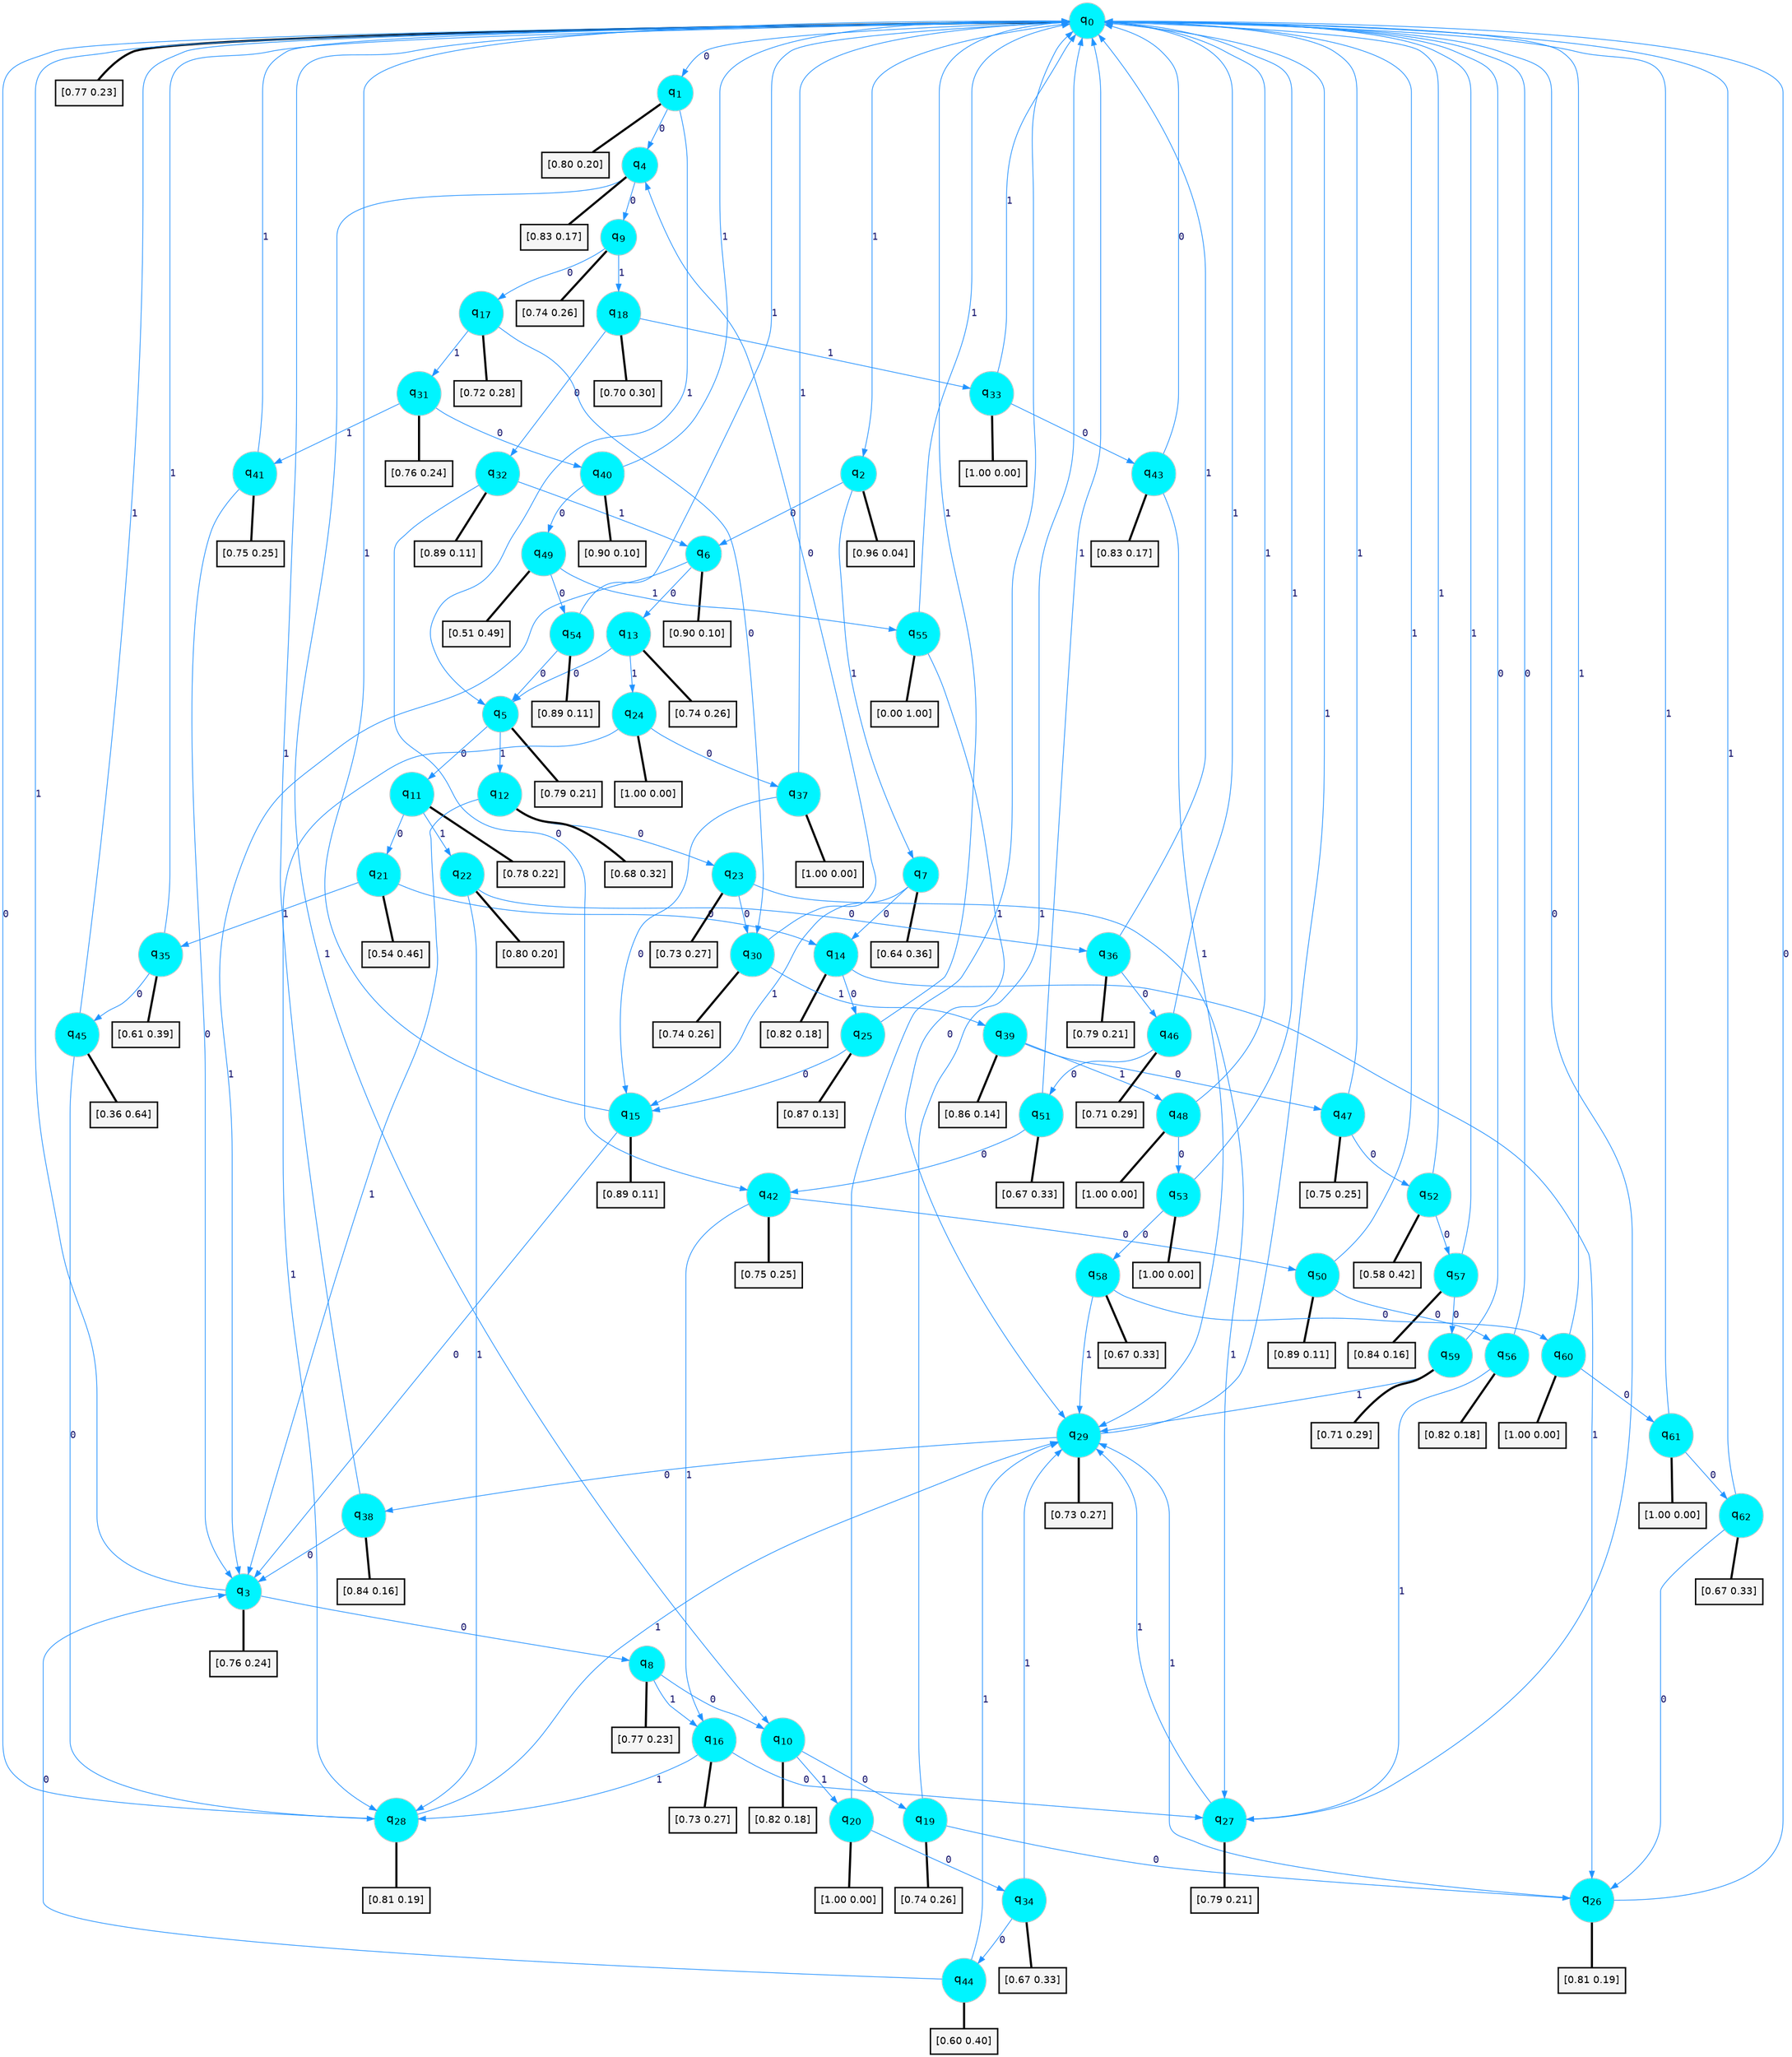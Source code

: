 digraph G {
graph [
bgcolor=transparent, dpi=300, rankdir=TD, size="40,25"];
node [
color=gray, fillcolor=turquoise1, fontcolor=black, fontname=Helvetica, fontsize=16, fontweight=bold, shape=circle, style=filled];
edge [
arrowsize=1, color=dodgerblue1, fontcolor=midnightblue, fontname=courier, fontweight=bold, penwidth=1, style=solid, weight=20];
0[label=<q<SUB>0</SUB>>];
1[label=<q<SUB>1</SUB>>];
2[label=<q<SUB>2</SUB>>];
3[label=<q<SUB>3</SUB>>];
4[label=<q<SUB>4</SUB>>];
5[label=<q<SUB>5</SUB>>];
6[label=<q<SUB>6</SUB>>];
7[label=<q<SUB>7</SUB>>];
8[label=<q<SUB>8</SUB>>];
9[label=<q<SUB>9</SUB>>];
10[label=<q<SUB>10</SUB>>];
11[label=<q<SUB>11</SUB>>];
12[label=<q<SUB>12</SUB>>];
13[label=<q<SUB>13</SUB>>];
14[label=<q<SUB>14</SUB>>];
15[label=<q<SUB>15</SUB>>];
16[label=<q<SUB>16</SUB>>];
17[label=<q<SUB>17</SUB>>];
18[label=<q<SUB>18</SUB>>];
19[label=<q<SUB>19</SUB>>];
20[label=<q<SUB>20</SUB>>];
21[label=<q<SUB>21</SUB>>];
22[label=<q<SUB>22</SUB>>];
23[label=<q<SUB>23</SUB>>];
24[label=<q<SUB>24</SUB>>];
25[label=<q<SUB>25</SUB>>];
26[label=<q<SUB>26</SUB>>];
27[label=<q<SUB>27</SUB>>];
28[label=<q<SUB>28</SUB>>];
29[label=<q<SUB>29</SUB>>];
30[label=<q<SUB>30</SUB>>];
31[label=<q<SUB>31</SUB>>];
32[label=<q<SUB>32</SUB>>];
33[label=<q<SUB>33</SUB>>];
34[label=<q<SUB>34</SUB>>];
35[label=<q<SUB>35</SUB>>];
36[label=<q<SUB>36</SUB>>];
37[label=<q<SUB>37</SUB>>];
38[label=<q<SUB>38</SUB>>];
39[label=<q<SUB>39</SUB>>];
40[label=<q<SUB>40</SUB>>];
41[label=<q<SUB>41</SUB>>];
42[label=<q<SUB>42</SUB>>];
43[label=<q<SUB>43</SUB>>];
44[label=<q<SUB>44</SUB>>];
45[label=<q<SUB>45</SUB>>];
46[label=<q<SUB>46</SUB>>];
47[label=<q<SUB>47</SUB>>];
48[label=<q<SUB>48</SUB>>];
49[label=<q<SUB>49</SUB>>];
50[label=<q<SUB>50</SUB>>];
51[label=<q<SUB>51</SUB>>];
52[label=<q<SUB>52</SUB>>];
53[label=<q<SUB>53</SUB>>];
54[label=<q<SUB>54</SUB>>];
55[label=<q<SUB>55</SUB>>];
56[label=<q<SUB>56</SUB>>];
57[label=<q<SUB>57</SUB>>];
58[label=<q<SUB>58</SUB>>];
59[label=<q<SUB>59</SUB>>];
60[label=<q<SUB>60</SUB>>];
61[label=<q<SUB>61</SUB>>];
62[label=<q<SUB>62</SUB>>];
63[label="[0.77 0.23]", shape=box,fontcolor=black, fontname=Helvetica, fontsize=14, penwidth=2, fillcolor=whitesmoke,color=black];
64[label="[0.80 0.20]", shape=box,fontcolor=black, fontname=Helvetica, fontsize=14, penwidth=2, fillcolor=whitesmoke,color=black];
65[label="[0.96 0.04]", shape=box,fontcolor=black, fontname=Helvetica, fontsize=14, penwidth=2, fillcolor=whitesmoke,color=black];
66[label="[0.76 0.24]", shape=box,fontcolor=black, fontname=Helvetica, fontsize=14, penwidth=2, fillcolor=whitesmoke,color=black];
67[label="[0.83 0.17]", shape=box,fontcolor=black, fontname=Helvetica, fontsize=14, penwidth=2, fillcolor=whitesmoke,color=black];
68[label="[0.79 0.21]", shape=box,fontcolor=black, fontname=Helvetica, fontsize=14, penwidth=2, fillcolor=whitesmoke,color=black];
69[label="[0.90 0.10]", shape=box,fontcolor=black, fontname=Helvetica, fontsize=14, penwidth=2, fillcolor=whitesmoke,color=black];
70[label="[0.64 0.36]", shape=box,fontcolor=black, fontname=Helvetica, fontsize=14, penwidth=2, fillcolor=whitesmoke,color=black];
71[label="[0.77 0.23]", shape=box,fontcolor=black, fontname=Helvetica, fontsize=14, penwidth=2, fillcolor=whitesmoke,color=black];
72[label="[0.74 0.26]", shape=box,fontcolor=black, fontname=Helvetica, fontsize=14, penwidth=2, fillcolor=whitesmoke,color=black];
73[label="[0.82 0.18]", shape=box,fontcolor=black, fontname=Helvetica, fontsize=14, penwidth=2, fillcolor=whitesmoke,color=black];
74[label="[0.78 0.22]", shape=box,fontcolor=black, fontname=Helvetica, fontsize=14, penwidth=2, fillcolor=whitesmoke,color=black];
75[label="[0.68 0.32]", shape=box,fontcolor=black, fontname=Helvetica, fontsize=14, penwidth=2, fillcolor=whitesmoke,color=black];
76[label="[0.74 0.26]", shape=box,fontcolor=black, fontname=Helvetica, fontsize=14, penwidth=2, fillcolor=whitesmoke,color=black];
77[label="[0.82 0.18]", shape=box,fontcolor=black, fontname=Helvetica, fontsize=14, penwidth=2, fillcolor=whitesmoke,color=black];
78[label="[0.89 0.11]", shape=box,fontcolor=black, fontname=Helvetica, fontsize=14, penwidth=2, fillcolor=whitesmoke,color=black];
79[label="[0.73 0.27]", shape=box,fontcolor=black, fontname=Helvetica, fontsize=14, penwidth=2, fillcolor=whitesmoke,color=black];
80[label="[0.72 0.28]", shape=box,fontcolor=black, fontname=Helvetica, fontsize=14, penwidth=2, fillcolor=whitesmoke,color=black];
81[label="[0.70 0.30]", shape=box,fontcolor=black, fontname=Helvetica, fontsize=14, penwidth=2, fillcolor=whitesmoke,color=black];
82[label="[0.74 0.26]", shape=box,fontcolor=black, fontname=Helvetica, fontsize=14, penwidth=2, fillcolor=whitesmoke,color=black];
83[label="[1.00 0.00]", shape=box,fontcolor=black, fontname=Helvetica, fontsize=14, penwidth=2, fillcolor=whitesmoke,color=black];
84[label="[0.54 0.46]", shape=box,fontcolor=black, fontname=Helvetica, fontsize=14, penwidth=2, fillcolor=whitesmoke,color=black];
85[label="[0.80 0.20]", shape=box,fontcolor=black, fontname=Helvetica, fontsize=14, penwidth=2, fillcolor=whitesmoke,color=black];
86[label="[0.73 0.27]", shape=box,fontcolor=black, fontname=Helvetica, fontsize=14, penwidth=2, fillcolor=whitesmoke,color=black];
87[label="[1.00 0.00]", shape=box,fontcolor=black, fontname=Helvetica, fontsize=14, penwidth=2, fillcolor=whitesmoke,color=black];
88[label="[0.87 0.13]", shape=box,fontcolor=black, fontname=Helvetica, fontsize=14, penwidth=2, fillcolor=whitesmoke,color=black];
89[label="[0.81 0.19]", shape=box,fontcolor=black, fontname=Helvetica, fontsize=14, penwidth=2, fillcolor=whitesmoke,color=black];
90[label="[0.79 0.21]", shape=box,fontcolor=black, fontname=Helvetica, fontsize=14, penwidth=2, fillcolor=whitesmoke,color=black];
91[label="[0.81 0.19]", shape=box,fontcolor=black, fontname=Helvetica, fontsize=14, penwidth=2, fillcolor=whitesmoke,color=black];
92[label="[0.73 0.27]", shape=box,fontcolor=black, fontname=Helvetica, fontsize=14, penwidth=2, fillcolor=whitesmoke,color=black];
93[label="[0.74 0.26]", shape=box,fontcolor=black, fontname=Helvetica, fontsize=14, penwidth=2, fillcolor=whitesmoke,color=black];
94[label="[0.76 0.24]", shape=box,fontcolor=black, fontname=Helvetica, fontsize=14, penwidth=2, fillcolor=whitesmoke,color=black];
95[label="[0.89 0.11]", shape=box,fontcolor=black, fontname=Helvetica, fontsize=14, penwidth=2, fillcolor=whitesmoke,color=black];
96[label="[1.00 0.00]", shape=box,fontcolor=black, fontname=Helvetica, fontsize=14, penwidth=2, fillcolor=whitesmoke,color=black];
97[label="[0.67 0.33]", shape=box,fontcolor=black, fontname=Helvetica, fontsize=14, penwidth=2, fillcolor=whitesmoke,color=black];
98[label="[0.61 0.39]", shape=box,fontcolor=black, fontname=Helvetica, fontsize=14, penwidth=2, fillcolor=whitesmoke,color=black];
99[label="[0.79 0.21]", shape=box,fontcolor=black, fontname=Helvetica, fontsize=14, penwidth=2, fillcolor=whitesmoke,color=black];
100[label="[1.00 0.00]", shape=box,fontcolor=black, fontname=Helvetica, fontsize=14, penwidth=2, fillcolor=whitesmoke,color=black];
101[label="[0.84 0.16]", shape=box,fontcolor=black, fontname=Helvetica, fontsize=14, penwidth=2, fillcolor=whitesmoke,color=black];
102[label="[0.86 0.14]", shape=box,fontcolor=black, fontname=Helvetica, fontsize=14, penwidth=2, fillcolor=whitesmoke,color=black];
103[label="[0.90 0.10]", shape=box,fontcolor=black, fontname=Helvetica, fontsize=14, penwidth=2, fillcolor=whitesmoke,color=black];
104[label="[0.75 0.25]", shape=box,fontcolor=black, fontname=Helvetica, fontsize=14, penwidth=2, fillcolor=whitesmoke,color=black];
105[label="[0.75 0.25]", shape=box,fontcolor=black, fontname=Helvetica, fontsize=14, penwidth=2, fillcolor=whitesmoke,color=black];
106[label="[0.83 0.17]", shape=box,fontcolor=black, fontname=Helvetica, fontsize=14, penwidth=2, fillcolor=whitesmoke,color=black];
107[label="[0.60 0.40]", shape=box,fontcolor=black, fontname=Helvetica, fontsize=14, penwidth=2, fillcolor=whitesmoke,color=black];
108[label="[0.36 0.64]", shape=box,fontcolor=black, fontname=Helvetica, fontsize=14, penwidth=2, fillcolor=whitesmoke,color=black];
109[label="[0.71 0.29]", shape=box,fontcolor=black, fontname=Helvetica, fontsize=14, penwidth=2, fillcolor=whitesmoke,color=black];
110[label="[0.75 0.25]", shape=box,fontcolor=black, fontname=Helvetica, fontsize=14, penwidth=2, fillcolor=whitesmoke,color=black];
111[label="[1.00 0.00]", shape=box,fontcolor=black, fontname=Helvetica, fontsize=14, penwidth=2, fillcolor=whitesmoke,color=black];
112[label="[0.51 0.49]", shape=box,fontcolor=black, fontname=Helvetica, fontsize=14, penwidth=2, fillcolor=whitesmoke,color=black];
113[label="[0.89 0.11]", shape=box,fontcolor=black, fontname=Helvetica, fontsize=14, penwidth=2, fillcolor=whitesmoke,color=black];
114[label="[0.67 0.33]", shape=box,fontcolor=black, fontname=Helvetica, fontsize=14, penwidth=2, fillcolor=whitesmoke,color=black];
115[label="[0.58 0.42]", shape=box,fontcolor=black, fontname=Helvetica, fontsize=14, penwidth=2, fillcolor=whitesmoke,color=black];
116[label="[1.00 0.00]", shape=box,fontcolor=black, fontname=Helvetica, fontsize=14, penwidth=2, fillcolor=whitesmoke,color=black];
117[label="[0.89 0.11]", shape=box,fontcolor=black, fontname=Helvetica, fontsize=14, penwidth=2, fillcolor=whitesmoke,color=black];
118[label="[0.00 1.00]", shape=box,fontcolor=black, fontname=Helvetica, fontsize=14, penwidth=2, fillcolor=whitesmoke,color=black];
119[label="[0.82 0.18]", shape=box,fontcolor=black, fontname=Helvetica, fontsize=14, penwidth=2, fillcolor=whitesmoke,color=black];
120[label="[0.84 0.16]", shape=box,fontcolor=black, fontname=Helvetica, fontsize=14, penwidth=2, fillcolor=whitesmoke,color=black];
121[label="[0.67 0.33]", shape=box,fontcolor=black, fontname=Helvetica, fontsize=14, penwidth=2, fillcolor=whitesmoke,color=black];
122[label="[0.71 0.29]", shape=box,fontcolor=black, fontname=Helvetica, fontsize=14, penwidth=2, fillcolor=whitesmoke,color=black];
123[label="[1.00 0.00]", shape=box,fontcolor=black, fontname=Helvetica, fontsize=14, penwidth=2, fillcolor=whitesmoke,color=black];
124[label="[1.00 0.00]", shape=box,fontcolor=black, fontname=Helvetica, fontsize=14, penwidth=2, fillcolor=whitesmoke,color=black];
125[label="[0.67 0.33]", shape=box,fontcolor=black, fontname=Helvetica, fontsize=14, penwidth=2, fillcolor=whitesmoke,color=black];
0->1 [label=0];
0->2 [label=1];
0->63 [arrowhead=none, penwidth=3,color=black];
1->4 [label=0];
1->5 [label=1];
1->64 [arrowhead=none, penwidth=3,color=black];
2->6 [label=0];
2->7 [label=1];
2->65 [arrowhead=none, penwidth=3,color=black];
3->8 [label=0];
3->0 [label=1];
3->66 [arrowhead=none, penwidth=3,color=black];
4->9 [label=0];
4->10 [label=1];
4->67 [arrowhead=none, penwidth=3,color=black];
5->11 [label=0];
5->12 [label=1];
5->68 [arrowhead=none, penwidth=3,color=black];
6->13 [label=0];
6->3 [label=1];
6->69 [arrowhead=none, penwidth=3,color=black];
7->14 [label=0];
7->15 [label=1];
7->70 [arrowhead=none, penwidth=3,color=black];
8->10 [label=0];
8->16 [label=1];
8->71 [arrowhead=none, penwidth=3,color=black];
9->17 [label=0];
9->18 [label=1];
9->72 [arrowhead=none, penwidth=3,color=black];
10->19 [label=0];
10->20 [label=1];
10->73 [arrowhead=none, penwidth=3,color=black];
11->21 [label=0];
11->22 [label=1];
11->74 [arrowhead=none, penwidth=3,color=black];
12->23 [label=0];
12->3 [label=1];
12->75 [arrowhead=none, penwidth=3,color=black];
13->5 [label=0];
13->24 [label=1];
13->76 [arrowhead=none, penwidth=3,color=black];
14->25 [label=0];
14->26 [label=1];
14->77 [arrowhead=none, penwidth=3,color=black];
15->3 [label=0];
15->0 [label=1];
15->78 [arrowhead=none, penwidth=3,color=black];
16->27 [label=0];
16->28 [label=1];
16->79 [arrowhead=none, penwidth=3,color=black];
17->30 [label=0];
17->31 [label=1];
17->80 [arrowhead=none, penwidth=3,color=black];
18->32 [label=0];
18->33 [label=1];
18->81 [arrowhead=none, penwidth=3,color=black];
19->26 [label=0];
19->0 [label=1];
19->82 [arrowhead=none, penwidth=3,color=black];
20->34 [label=0];
20->0 [label=1];
20->83 [arrowhead=none, penwidth=3,color=black];
21->14 [label=0];
21->35 [label=1];
21->84 [arrowhead=none, penwidth=3,color=black];
22->36 [label=0];
22->28 [label=1];
22->85 [arrowhead=none, penwidth=3,color=black];
23->30 [label=0];
23->27 [label=1];
23->86 [arrowhead=none, penwidth=3,color=black];
24->37 [label=0];
24->28 [label=1];
24->87 [arrowhead=none, penwidth=3,color=black];
25->15 [label=0];
25->0 [label=1];
25->88 [arrowhead=none, penwidth=3,color=black];
26->0 [label=0];
26->29 [label=1];
26->89 [arrowhead=none, penwidth=3,color=black];
27->0 [label=0];
27->29 [label=1];
27->90 [arrowhead=none, penwidth=3,color=black];
28->0 [label=0];
28->29 [label=1];
28->91 [arrowhead=none, penwidth=3,color=black];
29->38 [label=0];
29->0 [label=1];
29->92 [arrowhead=none, penwidth=3,color=black];
30->4 [label=0];
30->39 [label=1];
30->93 [arrowhead=none, penwidth=3,color=black];
31->40 [label=0];
31->41 [label=1];
31->94 [arrowhead=none, penwidth=3,color=black];
32->42 [label=0];
32->6 [label=1];
32->95 [arrowhead=none, penwidth=3,color=black];
33->43 [label=0];
33->0 [label=1];
33->96 [arrowhead=none, penwidth=3,color=black];
34->44 [label=0];
34->29 [label=1];
34->97 [arrowhead=none, penwidth=3,color=black];
35->45 [label=0];
35->0 [label=1];
35->98 [arrowhead=none, penwidth=3,color=black];
36->46 [label=0];
36->0 [label=1];
36->99 [arrowhead=none, penwidth=3,color=black];
37->15 [label=0];
37->0 [label=1];
37->100 [arrowhead=none, penwidth=3,color=black];
38->3 [label=0];
38->0 [label=1];
38->101 [arrowhead=none, penwidth=3,color=black];
39->47 [label=0];
39->48 [label=1];
39->102 [arrowhead=none, penwidth=3,color=black];
40->49 [label=0];
40->0 [label=1];
40->103 [arrowhead=none, penwidth=3,color=black];
41->3 [label=0];
41->0 [label=1];
41->104 [arrowhead=none, penwidth=3,color=black];
42->50 [label=0];
42->16 [label=1];
42->105 [arrowhead=none, penwidth=3,color=black];
43->0 [label=0];
43->29 [label=1];
43->106 [arrowhead=none, penwidth=3,color=black];
44->3 [label=0];
44->29 [label=1];
44->107 [arrowhead=none, penwidth=3,color=black];
45->28 [label=0];
45->0 [label=1];
45->108 [arrowhead=none, penwidth=3,color=black];
46->51 [label=0];
46->0 [label=1];
46->109 [arrowhead=none, penwidth=3,color=black];
47->52 [label=0];
47->0 [label=1];
47->110 [arrowhead=none, penwidth=3,color=black];
48->53 [label=0];
48->0 [label=1];
48->111 [arrowhead=none, penwidth=3,color=black];
49->54 [label=0];
49->55 [label=1];
49->112 [arrowhead=none, penwidth=3,color=black];
50->56 [label=0];
50->0 [label=1];
50->113 [arrowhead=none, penwidth=3,color=black];
51->42 [label=0];
51->0 [label=1];
51->114 [arrowhead=none, penwidth=3,color=black];
52->57 [label=0];
52->0 [label=1];
52->115 [arrowhead=none, penwidth=3,color=black];
53->58 [label=0];
53->0 [label=1];
53->116 [arrowhead=none, penwidth=3,color=black];
54->5 [label=0];
54->0 [label=1];
54->117 [arrowhead=none, penwidth=3,color=black];
55->29 [label=0];
55->0 [label=1];
55->118 [arrowhead=none, penwidth=3,color=black];
56->0 [label=0];
56->27 [label=1];
56->119 [arrowhead=none, penwidth=3,color=black];
57->59 [label=0];
57->0 [label=1];
57->120 [arrowhead=none, penwidth=3,color=black];
58->60 [label=0];
58->29 [label=1];
58->121 [arrowhead=none, penwidth=3,color=black];
59->0 [label=0];
59->29 [label=1];
59->122 [arrowhead=none, penwidth=3,color=black];
60->61 [label=0];
60->0 [label=1];
60->123 [arrowhead=none, penwidth=3,color=black];
61->62 [label=0];
61->0 [label=1];
61->124 [arrowhead=none, penwidth=3,color=black];
62->26 [label=0];
62->0 [label=1];
62->125 [arrowhead=none, penwidth=3,color=black];
}
